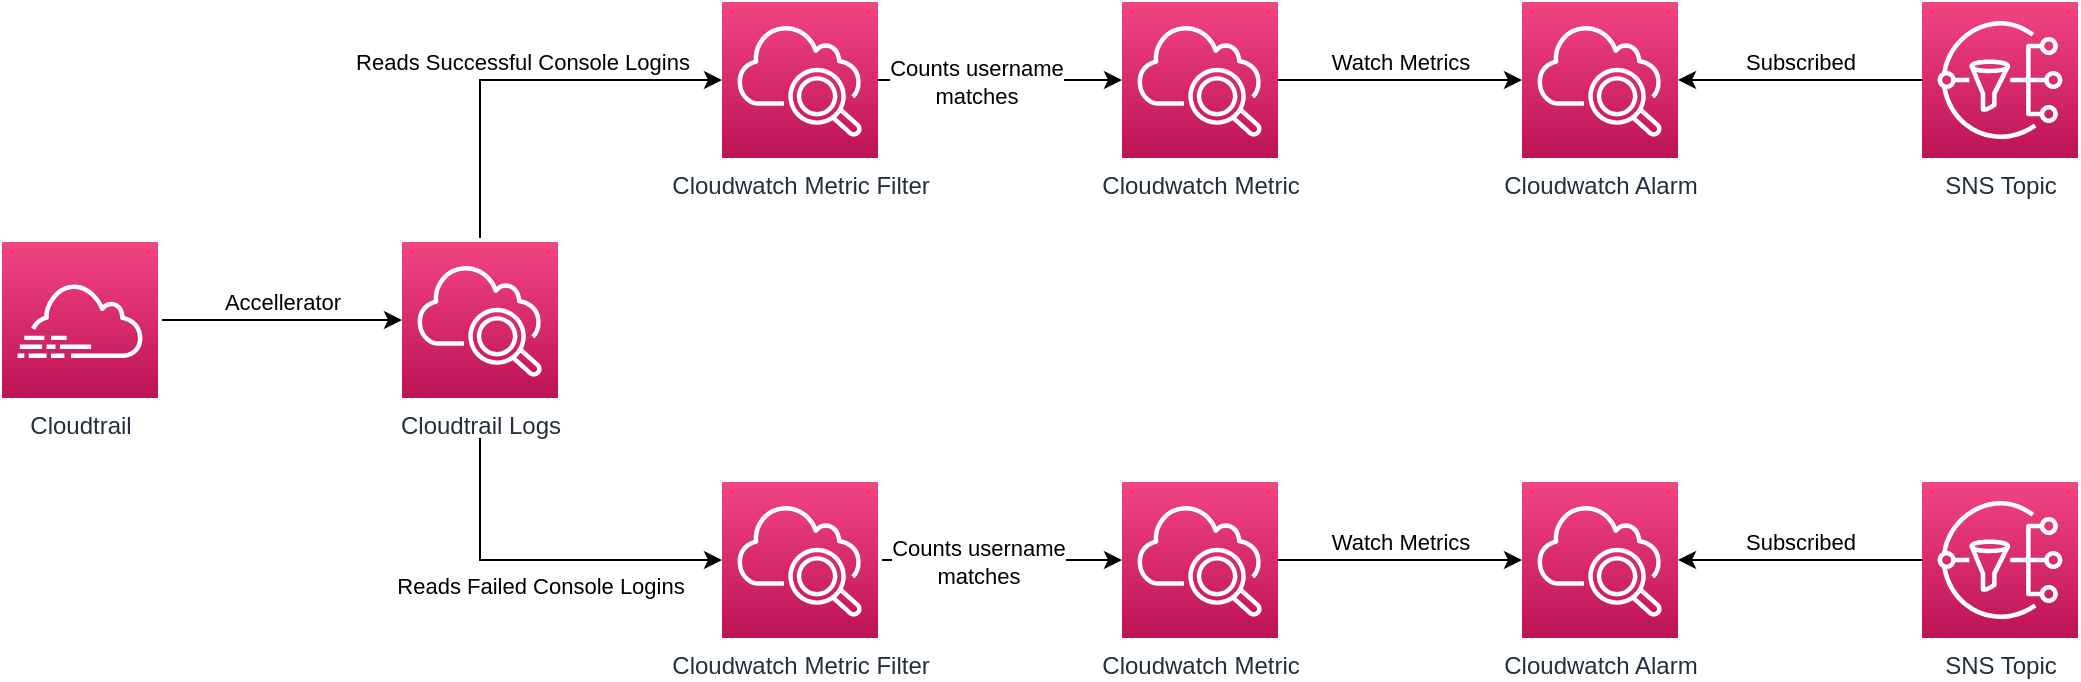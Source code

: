 <mxfile version="14.9.3" type="device"><diagram id="DNML9Eh3xI6ug5T_lzAu" name="Page-1"><mxGraphModel dx="742" dy="844" grid="1" gridSize="10" guides="1" tooltips="1" connect="1" arrows="1" fold="1" page="0" pageScale="1" pageWidth="850" pageHeight="1100" background="#FFFFFF" math="0" shadow="0"><root><mxCell id="0"/><mxCell id="1" parent="0"/><mxCell id="20" style="edgeStyle=orthogonalEdgeStyle;rounded=0;orthogonalLoop=1;jettySize=auto;html=1;entryX=0;entryY=0.5;entryDx=0;entryDy=0;entryPerimeter=0;labelBackgroundColor=none;fontColor=#000000;sourcePerimeterSpacing=0;targetPerimeterSpacing=0;strokeColor=#000000;verticalAlign=bottom;" parent="1" source="6" target="12" edge="1"><mxGeometry relative="1" as="geometry"/></mxCell><mxCell id="22" value="Counts username &lt;br&gt;matches" style="edgeLabel;html=1;align=center;verticalAlign=middle;resizable=0;points=[];fontColor=#000000;labelBackgroundColor=#ffffff;labelPosition=center;verticalLabelPosition=middle;" parent="20" vertex="1" connectable="0"><mxGeometry x="-0.207" y="-1" relative="1" as="geometry"><mxPoint as="offset"/></mxGeometry></mxCell><mxCell id="6" value="Cloudwatch Metric Filter" style="points=[[0,0,0],[0.25,0,0],[0.5,0,0],[0.75,0,0],[1,0,0],[0,1,0],[0.25,1,0],[0.5,1,0],[0.75,1,0],[1,1,0],[0,0.25,0],[0,0.5,0],[0,0.75,0],[1,0.25,0],[1,0.5,0],[1,0.75,0]];points=[[0,0,0],[0.25,0,0],[0.5,0,0],[0.75,0,0],[1,0,0],[0,1,0],[0.25,1,0],[0.5,1,0],[0.75,1,0],[1,1,0],[0,0.25,0],[0,0.5,0],[0,0.75,0],[1,0.25,0],[1,0.5,0],[1,0.75,0]];outlineConnect=0;fontColor=#232F3E;gradientColor=#F34482;gradientDirection=north;fillColor=#BC1356;strokeColor=#ffffff;dashed=0;verticalLabelPosition=bottom;verticalAlign=top;align=center;html=1;fontSize=12;fontStyle=0;aspect=fixed;shape=mxgraph.aws4.resourceIcon;resIcon=mxgraph.aws4.cloudwatch_2;" parent="1" vertex="1"><mxGeometry x="400" y="-80" width="78" height="78" as="geometry"/></mxCell><mxCell id="23" value="Watch Metrics" style="edgeStyle=orthogonalEdgeStyle;rounded=0;orthogonalLoop=1;jettySize=auto;html=1;labelBackgroundColor=#ffffff;fontColor=#000000;sourcePerimeterSpacing=0;targetPerimeterSpacing=0;strokeColor=#000000;verticalAlign=bottom;" parent="1" source="12" target="21" edge="1"><mxGeometry relative="1" as="geometry"/></mxCell><mxCell id="12" value="Cloudwatch Metric" style="points=[[0,0,0],[0.25,0,0],[0.5,0,0],[0.75,0,0],[1,0,0],[0,1,0],[0.25,1,0],[0.5,1,0],[0.75,1,0],[1,1,0],[0,0.25,0],[0,0.5,0],[0,0.75,0],[1,0.25,0],[1,0.5,0],[1,0.75,0]];points=[[0,0,0],[0.25,0,0],[0.5,0,0],[0.75,0,0],[1,0,0],[0,1,0],[0.25,1,0],[0.5,1,0],[0.75,1,0],[1,1,0],[0,0.25,0],[0,0.5,0],[0,0.75,0],[1,0.25,0],[1,0.5,0],[1,0.75,0]];outlineConnect=0;fontColor=#232F3E;gradientColor=#F34482;gradientDirection=north;fillColor=#BC1356;strokeColor=#ffffff;dashed=0;verticalLabelPosition=bottom;verticalAlign=top;align=center;html=1;fontSize=12;fontStyle=0;aspect=fixed;shape=mxgraph.aws4.resourceIcon;resIcon=mxgraph.aws4.cloudwatch_2;" parent="1" vertex="1"><mxGeometry x="600" y="-80" width="78" height="78" as="geometry"/></mxCell><mxCell id="19" value="Reads Successful Console Logins" style="edgeStyle=orthogonalEdgeStyle;rounded=0;orthogonalLoop=1;jettySize=auto;html=1;labelBackgroundColor=none;fontColor=#000000;sourcePerimeterSpacing=2;targetPerimeterSpacing=2;strokeColor=#000000;verticalAlign=bottom;entryX=0;entryY=0.5;entryDx=0;entryDy=0;entryPerimeter=0;" parent="1" source="14" target="6" edge="1"><mxGeometry relative="1" as="geometry"><Array as="points"><mxPoint x="279" y="-41"/></Array></mxGeometry></mxCell><mxCell id="l36ssQugerzY6QoculxX-43" value="Reads Failed Console Logins" style="edgeStyle=orthogonalEdgeStyle;rounded=0;orthogonalLoop=1;jettySize=auto;html=1;entryX=0;entryY=0.5;entryDx=0;entryDy=0;entryPerimeter=0;sourcePerimeterSpacing=20;verticalAlign=top;" edge="1" parent="1" source="14" target="l36ssQugerzY6QoculxX-36"><mxGeometry relative="1" as="geometry"><Array as="points"><mxPoint x="279" y="199"/></Array></mxGeometry></mxCell><mxCell id="14" value="Cloudtrail Logs" style="points=[[0,0,0],[0.25,0,0],[0.5,0,0],[0.75,0,0],[1,0,0],[0,1,0],[0.25,1,0],[0.5,1,0],[0.75,1,0],[1,1,0],[0,0.25,0],[0,0.5,0],[0,0.75,0],[1,0.25,0],[1,0.5,0],[1,0.75,0]];points=[[0,0,0],[0.25,0,0],[0.5,0,0],[0.75,0,0],[1,0,0],[0,1,0],[0.25,1,0],[0.5,1,0],[0.75,1,0],[1,1,0],[0,0.25,0],[0,0.5,0],[0,0.75,0],[1,0.25,0],[1,0.5,0],[1,0.75,0]];outlineConnect=0;fontColor=#232F3E;gradientColor=#F34482;gradientDirection=north;fillColor=#BC1356;strokeColor=#ffffff;dashed=0;verticalLabelPosition=bottom;verticalAlign=top;align=center;html=1;fontSize=12;fontStyle=0;aspect=fixed;shape=mxgraph.aws4.resourceIcon;resIcon=mxgraph.aws4.cloudwatch_2;" parent="1" vertex="1"><mxGeometry x="240" y="40" width="78" height="78" as="geometry"/></mxCell><mxCell id="18" value="Accellerator" style="edgeStyle=orthogonalEdgeStyle;rounded=0;orthogonalLoop=1;jettySize=auto;html=1;entryX=0;entryY=0.5;entryDx=0;entryDy=0;entryPerimeter=0;sourcePerimeterSpacing=2;targetPerimeterSpacing=2;strokeColor=#000000;fontColor=#000000;labelBackgroundColor=none;verticalAlign=bottom;" parent="1" source="16" target="14" edge="1"><mxGeometry relative="1" as="geometry"/></mxCell><mxCell id="16" value="Cloudtrail" style="points=[[0,0,0],[0.25,0,0],[0.5,0,0],[0.75,0,0],[1,0,0],[0,1,0],[0.25,1,0],[0.5,1,0],[0.75,1,0],[1,1,0],[0,0.25,0],[0,0.5,0],[0,0.75,0],[1,0.25,0],[1,0.5,0],[1,0.75,0]];points=[[0,0,0],[0.25,0,0],[0.5,0,0],[0.75,0,0],[1,0,0],[0,1,0],[0.25,1,0],[0.5,1,0],[0.75,1,0],[1,1,0],[0,0.25,0],[0,0.5,0],[0,0.75,0],[1,0.25,0],[1,0.5,0],[1,0.75,0]];outlineConnect=0;fontColor=#232F3E;gradientColor=#F34482;gradientDirection=north;fillColor=#BC1356;strokeColor=#ffffff;dashed=0;verticalLabelPosition=bottom;verticalAlign=top;align=center;html=1;fontSize=12;fontStyle=0;aspect=fixed;shape=mxgraph.aws4.resourceIcon;resIcon=mxgraph.aws4.cloudtrail;" parent="1" vertex="1"><mxGeometry x="40" y="40" width="78" height="78" as="geometry"/></mxCell><mxCell id="21" value="Cloudwatch Alarm" style="points=[[0,0,0],[0.25,0,0],[0.5,0,0],[0.75,0,0],[1,0,0],[0,1,0],[0.25,1,0],[0.5,1,0],[0.75,1,0],[1,1,0],[0,0.25,0],[0,0.5,0],[0,0.75,0],[1,0.25,0],[1,0.5,0],[1,0.75,0]];points=[[0,0,0],[0.25,0,0],[0.5,0,0],[0.75,0,0],[1,0,0],[0,1,0],[0.25,1,0],[0.5,1,0],[0.75,1,0],[1,1,0],[0,0.25,0],[0,0.5,0],[0,0.75,0],[1,0.25,0],[1,0.5,0],[1,0.75,0]];outlineConnect=0;fontColor=#232F3E;gradientColor=#F34482;gradientDirection=north;fillColor=#BC1356;strokeColor=#ffffff;dashed=0;verticalLabelPosition=bottom;verticalAlign=top;align=center;html=1;fontSize=12;fontStyle=0;aspect=fixed;shape=mxgraph.aws4.resourceIcon;resIcon=mxgraph.aws4.cloudwatch_2;" parent="1" vertex="1"><mxGeometry x="800" y="-80" width="78" height="78" as="geometry"/></mxCell><mxCell id="31" value="Subscribed" style="edgeStyle=orthogonalEdgeStyle;rounded=0;orthogonalLoop=1;jettySize=auto;html=1;labelBackgroundColor=#ffffff;fontColor=#000000;sourcePerimeterSpacing=0;targetPerimeterSpacing=0;strokeColor=#000000;verticalAlign=bottom;" parent="1" source="27" target="21" edge="1"><mxGeometry relative="1" as="geometry"/></mxCell><mxCell id="27" value="SNS Topic" style="points=[[0,0,0],[0.25,0,0],[0.5,0,0],[0.75,0,0],[1,0,0],[0,1,0],[0.25,1,0],[0.5,1,0],[0.75,1,0],[1,1,0],[0,0.25,0],[0,0.5,0],[0,0.75,0],[1,0.25,0],[1,0.5,0],[1,0.75,0]];outlineConnect=0;fontColor=#232F3E;gradientColor=#F34482;gradientDirection=north;fillColor=#BC1356;strokeColor=#ffffff;dashed=0;verticalLabelPosition=bottom;verticalAlign=top;align=center;html=1;fontSize=12;fontStyle=0;aspect=fixed;shape=mxgraph.aws4.resourceIcon;resIcon=mxgraph.aws4.sns;labelBackgroundColor=none;" parent="1" vertex="1"><mxGeometry x="1000" y="-80" width="78" height="78" as="geometry"/></mxCell><mxCell id="l36ssQugerzY6QoculxX-34" style="edgeStyle=orthogonalEdgeStyle;rounded=0;orthogonalLoop=1;jettySize=auto;html=1;entryX=0;entryY=0.5;entryDx=0;entryDy=0;entryPerimeter=0;labelBackgroundColor=none;fontColor=#000000;sourcePerimeterSpacing=2;targetPerimeterSpacing=2;strokeColor=#000000;verticalAlign=bottom;" edge="1" parent="1" source="l36ssQugerzY6QoculxX-36" target="l36ssQugerzY6QoculxX-38"><mxGeometry relative="1" as="geometry"/></mxCell><mxCell id="l36ssQugerzY6QoculxX-35" value="Counts username &lt;br&gt;matches" style="edgeLabel;html=1;align=center;verticalAlign=middle;resizable=0;points=[];fontColor=#000000;labelBackgroundColor=#ffffff;" vertex="1" connectable="0" parent="l36ssQugerzY6QoculxX-34"><mxGeometry x="-0.207" y="-1" relative="1" as="geometry"><mxPoint as="offset"/></mxGeometry></mxCell><mxCell id="l36ssQugerzY6QoculxX-36" value="Cloudwatch Metric Filter" style="points=[[0,0,0],[0.25,0,0],[0.5,0,0],[0.75,0,0],[1,0,0],[0,1,0],[0.25,1,0],[0.5,1,0],[0.75,1,0],[1,1,0],[0,0.25,0],[0,0.5,0],[0,0.75,0],[1,0.25,0],[1,0.5,0],[1,0.75,0]];points=[[0,0,0],[0.25,0,0],[0.5,0,0],[0.75,0,0],[1,0,0],[0,1,0],[0.25,1,0],[0.5,1,0],[0.75,1,0],[1,1,0],[0,0.25,0],[0,0.5,0],[0,0.75,0],[1,0.25,0],[1,0.5,0],[1,0.75,0]];outlineConnect=0;fontColor=#232F3E;gradientColor=#F34482;gradientDirection=north;fillColor=#BC1356;strokeColor=#ffffff;dashed=0;verticalLabelPosition=bottom;verticalAlign=top;align=center;html=1;fontSize=12;fontStyle=0;aspect=fixed;shape=mxgraph.aws4.resourceIcon;resIcon=mxgraph.aws4.cloudwatch_2;" vertex="1" parent="1"><mxGeometry x="400" y="160" width="78" height="78" as="geometry"/></mxCell><mxCell id="l36ssQugerzY6QoculxX-37" value="Watch Metrics" style="edgeStyle=orthogonalEdgeStyle;rounded=0;orthogonalLoop=1;jettySize=auto;html=1;labelBackgroundColor=#ffffff;fontColor=#000000;sourcePerimeterSpacing=0;targetPerimeterSpacing=0;strokeColor=#000000;verticalAlign=bottom;" edge="1" parent="1" source="l36ssQugerzY6QoculxX-38" target="l36ssQugerzY6QoculxX-39"><mxGeometry relative="1" as="geometry"/></mxCell><mxCell id="l36ssQugerzY6QoculxX-38" value="Cloudwatch Metric" style="points=[[0,0,0],[0.25,0,0],[0.5,0,0],[0.75,0,0],[1,0,0],[0,1,0],[0.25,1,0],[0.5,1,0],[0.75,1,0],[1,1,0],[0,0.25,0],[0,0.5,0],[0,0.75,0],[1,0.25,0],[1,0.5,0],[1,0.75,0]];points=[[0,0,0],[0.25,0,0],[0.5,0,0],[0.75,0,0],[1,0,0],[0,1,0],[0.25,1,0],[0.5,1,0],[0.75,1,0],[1,1,0],[0,0.25,0],[0,0.5,0],[0,0.75,0],[1,0.25,0],[1,0.5,0],[1,0.75,0]];outlineConnect=0;fontColor=#232F3E;gradientColor=#F34482;gradientDirection=north;fillColor=#BC1356;strokeColor=#ffffff;dashed=0;verticalLabelPosition=bottom;verticalAlign=top;align=center;html=1;fontSize=12;fontStyle=0;aspect=fixed;shape=mxgraph.aws4.resourceIcon;resIcon=mxgraph.aws4.cloudwatch_2;" vertex="1" parent="1"><mxGeometry x="600" y="160" width="78" height="78" as="geometry"/></mxCell><mxCell id="l36ssQugerzY6QoculxX-39" value="Cloudwatch Alarm" style="points=[[0,0,0],[0.25,0,0],[0.5,0,0],[0.75,0,0],[1,0,0],[0,1,0],[0.25,1,0],[0.5,1,0],[0.75,1,0],[1,1,0],[0,0.25,0],[0,0.5,0],[0,0.75,0],[1,0.25,0],[1,0.5,0],[1,0.75,0]];points=[[0,0,0],[0.25,0,0],[0.5,0,0],[0.75,0,0],[1,0,0],[0,1,0],[0.25,1,0],[0.5,1,0],[0.75,1,0],[1,1,0],[0,0.25,0],[0,0.5,0],[0,0.75,0],[1,0.25,0],[1,0.5,0],[1,0.75,0]];outlineConnect=0;fontColor=#232F3E;gradientColor=#F34482;gradientDirection=north;fillColor=#BC1356;strokeColor=#ffffff;dashed=0;verticalLabelPosition=bottom;verticalAlign=top;align=center;html=1;fontSize=12;fontStyle=0;aspect=fixed;shape=mxgraph.aws4.resourceIcon;resIcon=mxgraph.aws4.cloudwatch_2;" vertex="1" parent="1"><mxGeometry x="800" y="160" width="78" height="78" as="geometry"/></mxCell><mxCell id="l36ssQugerzY6QoculxX-40" value="Subscribed" style="edgeStyle=orthogonalEdgeStyle;rounded=0;orthogonalLoop=1;jettySize=auto;html=1;labelBackgroundColor=#ffffff;fontColor=#000000;sourcePerimeterSpacing=0;targetPerimeterSpacing=0;strokeColor=#000000;verticalAlign=bottom;" edge="1" parent="1" source="l36ssQugerzY6QoculxX-41" target="l36ssQugerzY6QoculxX-39"><mxGeometry relative="1" as="geometry"/></mxCell><mxCell id="l36ssQugerzY6QoculxX-41" value="SNS Topic" style="points=[[0,0,0],[0.25,0,0],[0.5,0,0],[0.75,0,0],[1,0,0],[0,1,0],[0.25,1,0],[0.5,1,0],[0.75,1,0],[1,1,0],[0,0.25,0],[0,0.5,0],[0,0.75,0],[1,0.25,0],[1,0.5,0],[1,0.75,0]];outlineConnect=0;fontColor=#232F3E;gradientColor=#F34482;gradientDirection=north;fillColor=#BC1356;strokeColor=#ffffff;dashed=0;verticalLabelPosition=bottom;verticalAlign=top;align=center;html=1;fontSize=12;fontStyle=0;aspect=fixed;shape=mxgraph.aws4.resourceIcon;resIcon=mxgraph.aws4.sns;labelBackgroundColor=none;" vertex="1" parent="1"><mxGeometry x="1000" y="160" width="78" height="78" as="geometry"/></mxCell></root></mxGraphModel></diagram></mxfile>
